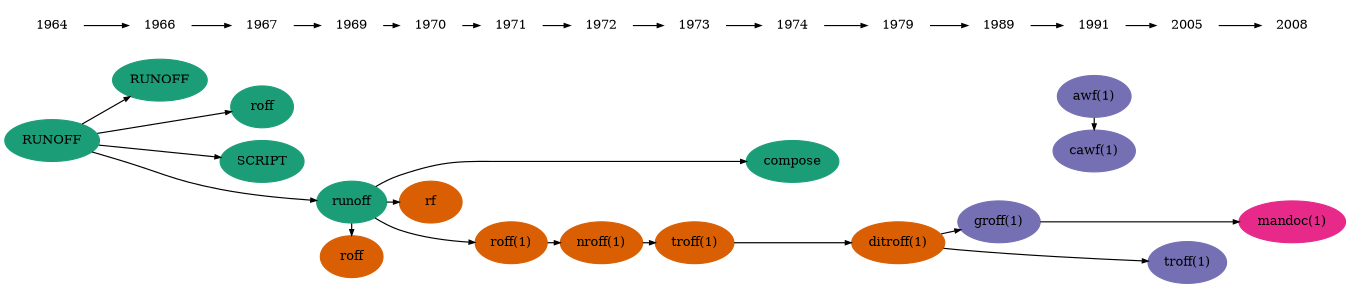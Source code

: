 /*	$Id$ */
digraph manpages {
	rankdir=LR;
	size="9,18";
	ranksep=0.15;
	nodesep=0.15;

	node [shape=ellipse,fontsize=11,colorscheme=dark24,style=filled];
	edge [arrowhead=normal,arrowsize=0.5];

	subgraph { 
		node [color=1];
		runoff1 [label="RUNOFF" URL="#x1964_RUNOFF"];
		runoff4 [label="RUNOFF" URL="#x1966_RUNOFF"];
		runoff2 [label="roff" URL="#x1967_roff"];
		script [label="SCRIPT" URL="#x1967_SCRIPT"];
		runoff3 [label="runoff" URL="#x1969"]; 
		compose [label="compose" URL="#x1974_compose"]; 
	}

	subgraph {
		node [color=2];
		rf [label="rf" URL="#x1970_rf"];
		roff1 [label="roff(1)" URL="#x1971"];
		roff2 [label="roff" URL="#x1969_roff"];
		nroff [label="nroff(1)" URL="#x1972"];
		troff [label="troff(1)" URL="#x1973"];
		ditroff [label="ditroff(1)" URL="#x1979"];
	}

	subgraph {
		node [color=3];
		groff [label="groff(1)" URL="#x1989_groff"];
		awf [label="awf(1)" URL="#x1991_awf"];
		cawf [label="cawf(1)" URL="#x1991_cawf"];
		htroff [label="troff(1)" URL="#x2005_troff"];
	}

	subgraph {
		node [color=4];
		mandoc [label="mandoc(1)" URL="#x2008_mandoc"];
	}

	runoff1 -> { runoff4 runoff2 runoff3 script };
	runoff3 -> { roff1 compose rf roff2 };
	roff1 -> nroff;
	nroff -> troff;
	troff -> ditroff;
	ditroff -> groff;
	ditroff -> htroff;
	groff -> mandoc;
	awf -> cawf;


	subgraph {
		node[colorscheme=x11,color=white];
		1964 -> 1966 -> 1967 -> 1969 -> 1970 -> 1971 -> 1972 -> 
		1973 -> 1974 -> 1979 -> 1989 -> 1991 -> 2005 -> 2008;
	}

	{ rank = same; 1964 runoff1 };
	{ rank = same; 1967 script runoff2 };
	{ rank = same; 1969 runoff3 roff2 };
	{ rank = same; 1970 rf };
	{ rank = same; 1971 roff1 };
	{ rank = same; 1972 nroff };
	{ rank = same; 1973 troff };
	{ rank = same; 1974 compose };
	{ rank = same; 1979 ditroff };
	{ rank = same; 1989 groff };
	{ rank = same; 1991 awf cawf };
	{ rank = same; 2005 htroff };
	{ rank = same; 2008 mandoc };

}
